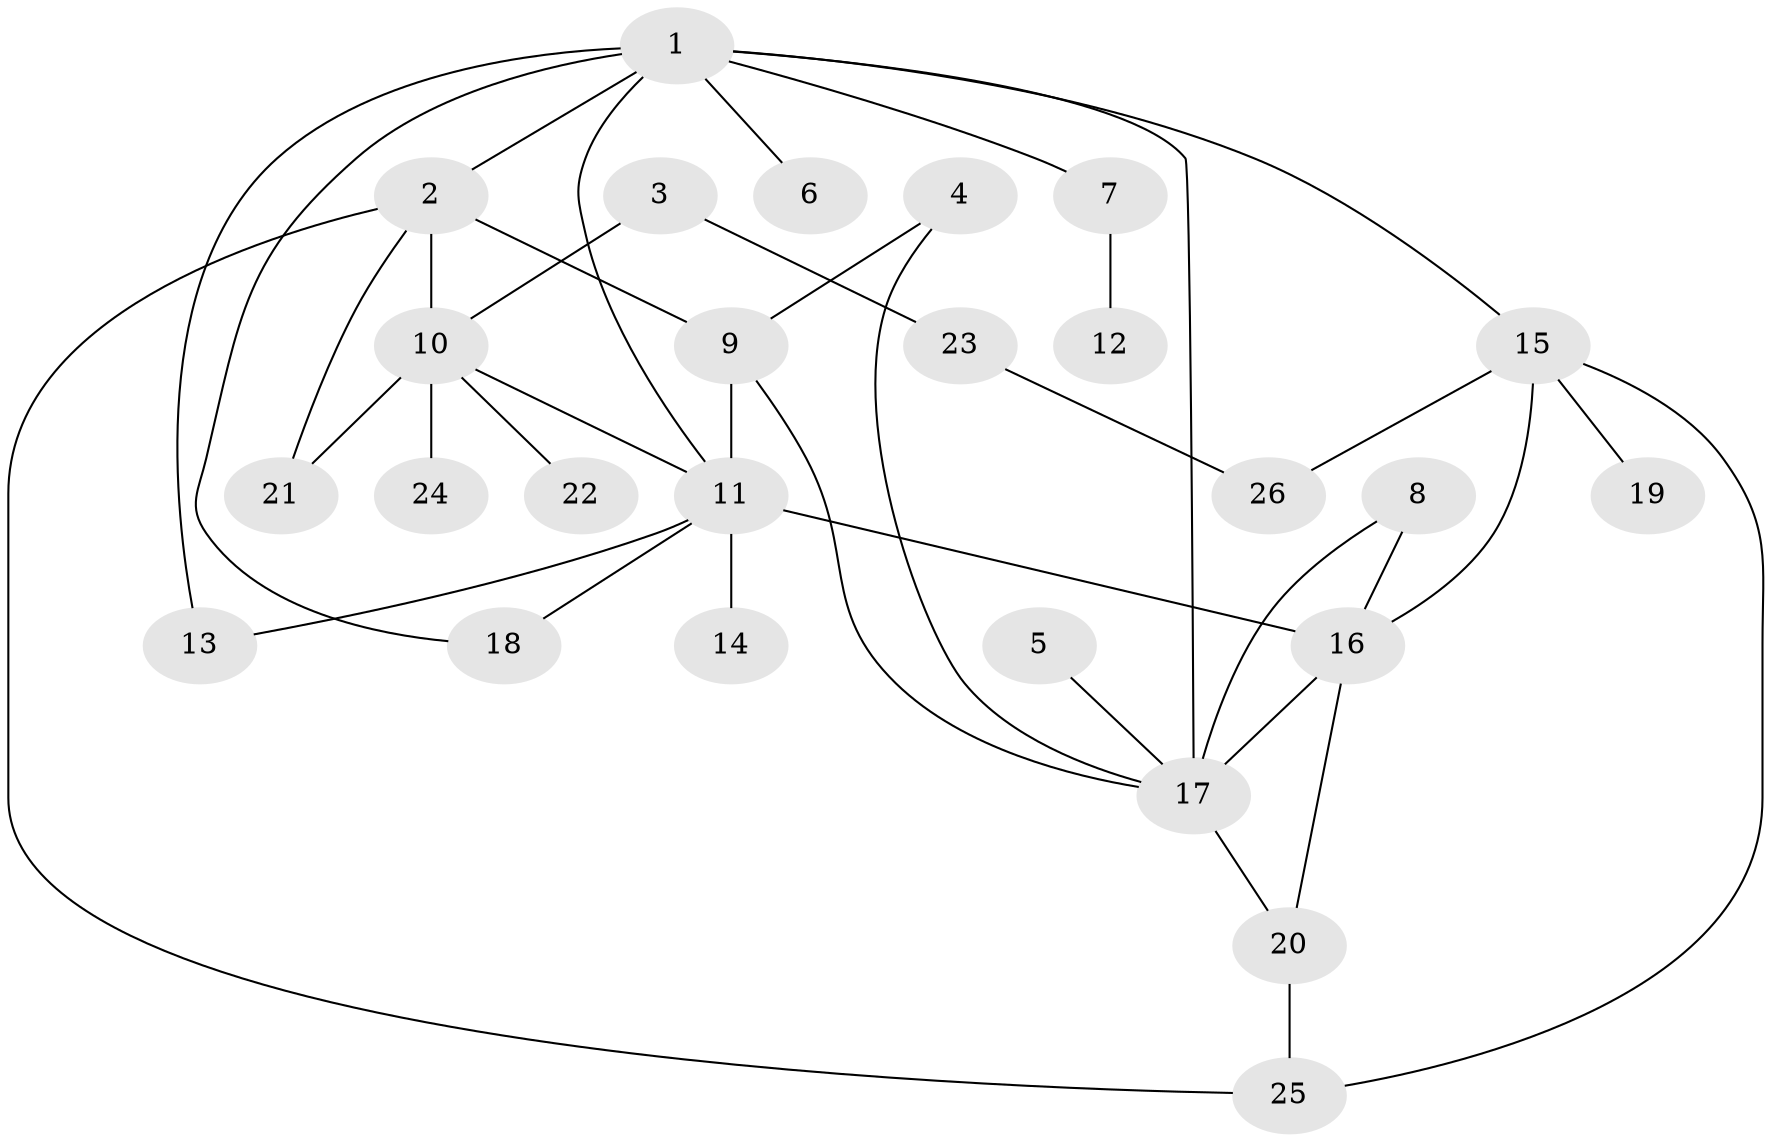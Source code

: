 // original degree distribution, {5: 0.07692307692307693, 2: 0.38461538461538464, 7: 0.019230769230769232, 4: 0.057692307692307696, 1: 0.2692307692307692, 6: 0.057692307692307696, 3: 0.1346153846153846}
// Generated by graph-tools (version 1.1) at 2025/25/03/09/25 03:25:28]
// undirected, 26 vertices, 39 edges
graph export_dot {
graph [start="1"]
  node [color=gray90,style=filled];
  1;
  2;
  3;
  4;
  5;
  6;
  7;
  8;
  9;
  10;
  11;
  12;
  13;
  14;
  15;
  16;
  17;
  18;
  19;
  20;
  21;
  22;
  23;
  24;
  25;
  26;
  1 -- 2 [weight=1.0];
  1 -- 6 [weight=1.0];
  1 -- 7 [weight=1.0];
  1 -- 11 [weight=1.0];
  1 -- 13 [weight=1.0];
  1 -- 15 [weight=1.0];
  1 -- 17 [weight=1.0];
  1 -- 18 [weight=1.0];
  2 -- 9 [weight=1.0];
  2 -- 10 [weight=1.0];
  2 -- 21 [weight=1.0];
  2 -- 25 [weight=1.0];
  3 -- 10 [weight=1.0];
  3 -- 23 [weight=1.0];
  4 -- 9 [weight=1.0];
  4 -- 17 [weight=1.0];
  5 -- 17 [weight=1.0];
  7 -- 12 [weight=1.0];
  8 -- 16 [weight=1.0];
  8 -- 17 [weight=1.0];
  9 -- 11 [weight=1.0];
  9 -- 17 [weight=1.0];
  10 -- 11 [weight=1.0];
  10 -- 21 [weight=1.0];
  10 -- 22 [weight=1.0];
  10 -- 24 [weight=1.0];
  11 -- 13 [weight=1.0];
  11 -- 14 [weight=1.0];
  11 -- 16 [weight=1.0];
  11 -- 18 [weight=1.0];
  15 -- 16 [weight=1.0];
  15 -- 19 [weight=1.0];
  15 -- 25 [weight=1.0];
  15 -- 26 [weight=1.0];
  16 -- 17 [weight=2.0];
  16 -- 20 [weight=1.0];
  17 -- 20 [weight=1.0];
  20 -- 25 [weight=1.0];
  23 -- 26 [weight=1.0];
}
